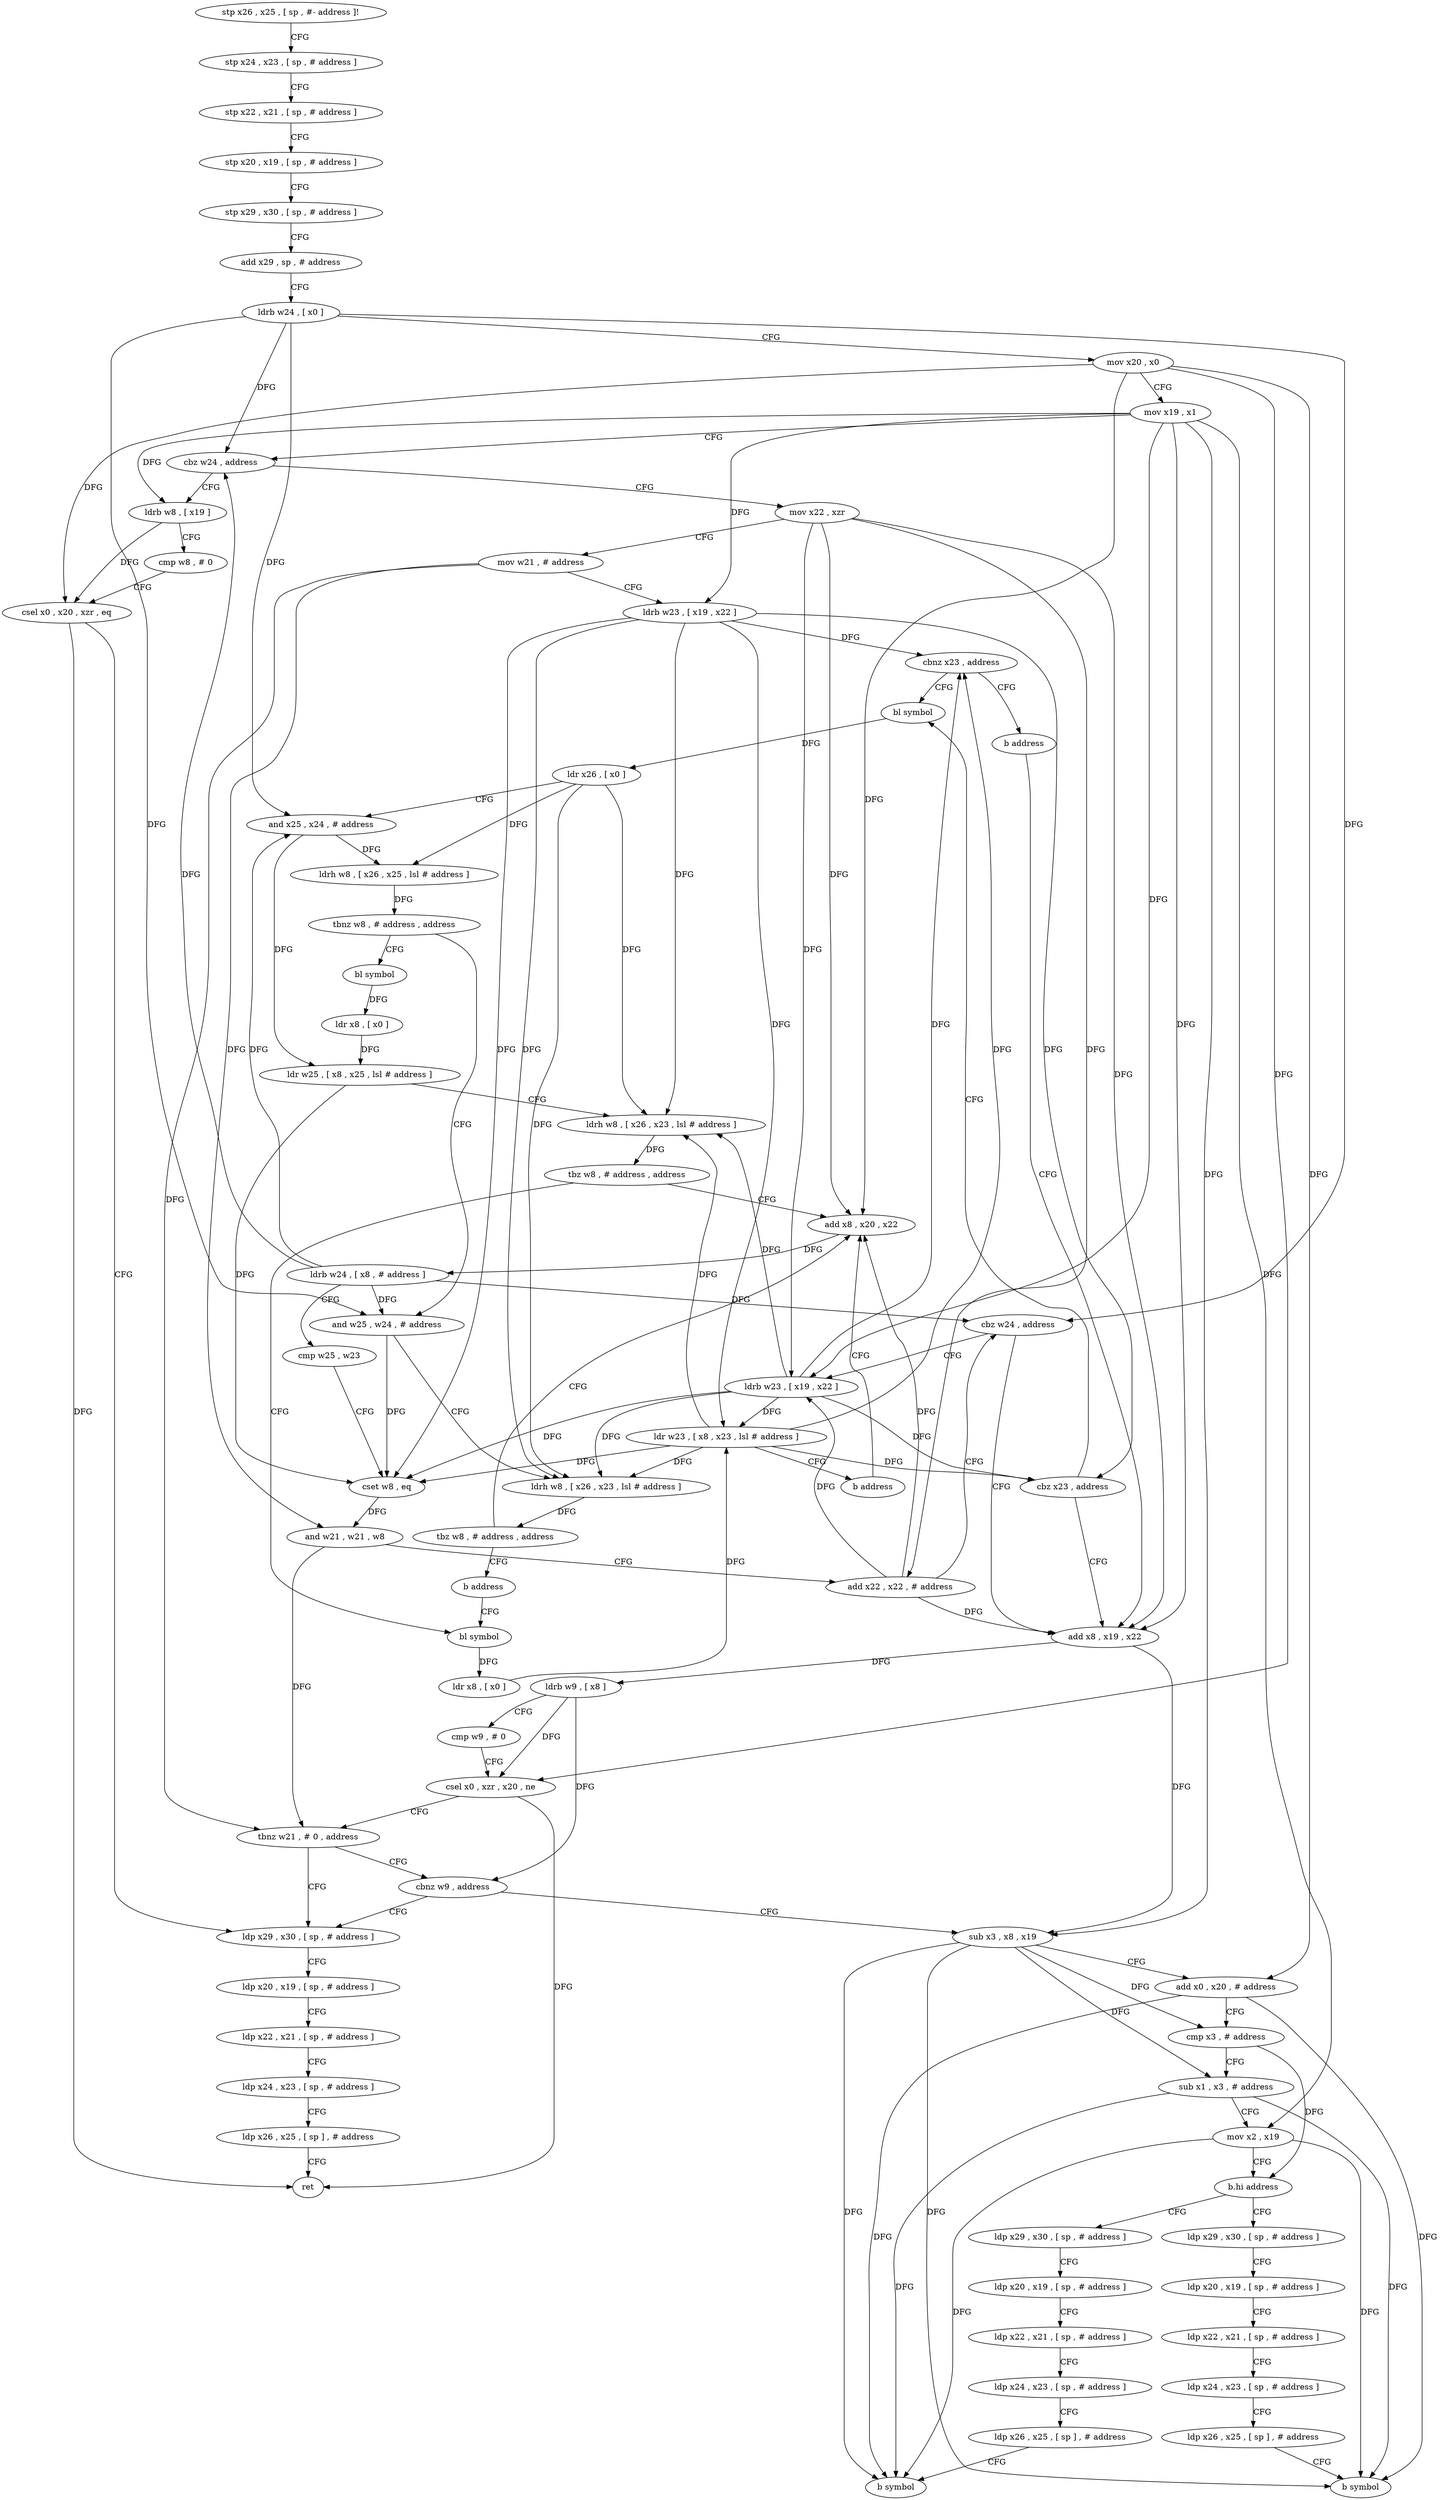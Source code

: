 digraph "func" {
"4295980" [label = "stp x26 , x25 , [ sp , #- address ]!" ]
"4295984" [label = "stp x24 , x23 , [ sp , # address ]" ]
"4295988" [label = "stp x22 , x21 , [ sp , # address ]" ]
"4295992" [label = "stp x20 , x19 , [ sp , # address ]" ]
"4295996" [label = "stp x29 , x30 , [ sp , # address ]" ]
"4296000" [label = "add x29 , sp , # address" ]
"4296004" [label = "ldrb w24 , [ x0 ]" ]
"4296008" [label = "mov x20 , x0" ]
"4296012" [label = "mov x19 , x1" ]
"4296016" [label = "cbz w24 , address" ]
"4296220" [label = "ldrb w8 , [ x19 ]" ]
"4296020" [label = "mov x22 , xzr" ]
"4296224" [label = "cmp w8 , # 0" ]
"4296228" [label = "csel x0 , x20 , xzr , eq" ]
"4296232" [label = "ldp x29 , x30 , [ sp , # address ]" ]
"4296024" [label = "mov w21 , # address" ]
"4296028" [label = "ldrb w23 , [ x19 , x22 ]" ]
"4296032" [label = "cbnz x23 , address" ]
"4296076" [label = "bl symbol" ]
"4296036" [label = "b address" ]
"4296080" [label = "ldr x26 , [ x0 ]" ]
"4296084" [label = "and x25 , x24 , # address" ]
"4296088" [label = "ldrh w8 , [ x26 , x25 , lsl # address ]" ]
"4296092" [label = "tbnz w8 , # address , address" ]
"4296112" [label = "bl symbol" ]
"4296096" [label = "and w25 , w24 , # address" ]
"4296148" [label = "add x8 , x19 , x22" ]
"4296116" [label = "ldr x8 , [ x0 ]" ]
"4296120" [label = "ldr w25 , [ x8 , x25 , lsl # address ]" ]
"4296124" [label = "ldrh w8 , [ x26 , x23 , lsl # address ]" ]
"4296128" [label = "tbz w8 , # address , address" ]
"4296040" [label = "add x8 , x20 , x22" ]
"4296132" [label = "bl symbol" ]
"4296100" [label = "ldrh w8 , [ x26 , x23 , lsl # address ]" ]
"4296104" [label = "tbz w8 , # address , address" ]
"4296108" [label = "b address" ]
"4296152" [label = "ldrb w9 , [ x8 ]" ]
"4296156" [label = "cmp w9 , # 0" ]
"4296160" [label = "csel x0 , xzr , x20 , ne" ]
"4296164" [label = "tbnz w21 , # 0 , address" ]
"4296168" [label = "cbnz w9 , address" ]
"4296044" [label = "ldrb w24 , [ x8 , # address ]" ]
"4296048" [label = "cmp w25 , w23" ]
"4296052" [label = "cset w8 , eq" ]
"4296056" [label = "and w21 , w21 , w8" ]
"4296060" [label = "add x22 , x22 , # address" ]
"4296064" [label = "cbz w24 , address" ]
"4296068" [label = "ldrb w23 , [ x19 , x22 ]" ]
"4296136" [label = "ldr x8 , [ x0 ]" ]
"4296140" [label = "ldr w23 , [ x8 , x23 , lsl # address ]" ]
"4296144" [label = "b address" ]
"4296236" [label = "ldp x20 , x19 , [ sp , # address ]" ]
"4296240" [label = "ldp x22 , x21 , [ sp , # address ]" ]
"4296244" [label = "ldp x24 , x23 , [ sp , # address ]" ]
"4296248" [label = "ldp x26 , x25 , [ sp ] , # address" ]
"4296252" [label = "ret" ]
"4296172" [label = "sub x3 , x8 , x19" ]
"4296072" [label = "cbz x23 , address" ]
"4296176" [label = "add x0 , x20 , # address" ]
"4296180" [label = "cmp x3 , # address" ]
"4296184" [label = "sub x1 , x3 , # address" ]
"4296188" [label = "mov x2 , x19" ]
"4296192" [label = "b.hi address" ]
"4296256" [label = "ldp x29 , x30 , [ sp , # address ]" ]
"4296196" [label = "ldp x29 , x30 , [ sp , # address ]" ]
"4296260" [label = "ldp x20 , x19 , [ sp , # address ]" ]
"4296264" [label = "ldp x22 , x21 , [ sp , # address ]" ]
"4296268" [label = "ldp x24 , x23 , [ sp , # address ]" ]
"4296272" [label = "ldp x26 , x25 , [ sp ] , # address" ]
"4296276" [label = "b symbol" ]
"4296200" [label = "ldp x20 , x19 , [ sp , # address ]" ]
"4296204" [label = "ldp x22 , x21 , [ sp , # address ]" ]
"4296208" [label = "ldp x24 , x23 , [ sp , # address ]" ]
"4296212" [label = "ldp x26 , x25 , [ sp ] , # address" ]
"4296216" [label = "b symbol" ]
"4295980" -> "4295984" [ label = "CFG" ]
"4295984" -> "4295988" [ label = "CFG" ]
"4295988" -> "4295992" [ label = "CFG" ]
"4295992" -> "4295996" [ label = "CFG" ]
"4295996" -> "4296000" [ label = "CFG" ]
"4296000" -> "4296004" [ label = "CFG" ]
"4296004" -> "4296008" [ label = "CFG" ]
"4296004" -> "4296016" [ label = "DFG" ]
"4296004" -> "4296084" [ label = "DFG" ]
"4296004" -> "4296096" [ label = "DFG" ]
"4296004" -> "4296064" [ label = "DFG" ]
"4296008" -> "4296012" [ label = "CFG" ]
"4296008" -> "4296228" [ label = "DFG" ]
"4296008" -> "4296040" [ label = "DFG" ]
"4296008" -> "4296160" [ label = "DFG" ]
"4296008" -> "4296176" [ label = "DFG" ]
"4296012" -> "4296016" [ label = "CFG" ]
"4296012" -> "4296220" [ label = "DFG" ]
"4296012" -> "4296028" [ label = "DFG" ]
"4296012" -> "4296148" [ label = "DFG" ]
"4296012" -> "4296068" [ label = "DFG" ]
"4296012" -> "4296172" [ label = "DFG" ]
"4296012" -> "4296188" [ label = "DFG" ]
"4296016" -> "4296220" [ label = "CFG" ]
"4296016" -> "4296020" [ label = "CFG" ]
"4296220" -> "4296224" [ label = "CFG" ]
"4296220" -> "4296228" [ label = "DFG" ]
"4296020" -> "4296024" [ label = "CFG" ]
"4296020" -> "4296148" [ label = "DFG" ]
"4296020" -> "4296040" [ label = "DFG" ]
"4296020" -> "4296060" [ label = "DFG" ]
"4296020" -> "4296068" [ label = "DFG" ]
"4296224" -> "4296228" [ label = "CFG" ]
"4296228" -> "4296232" [ label = "CFG" ]
"4296228" -> "4296252" [ label = "DFG" ]
"4296232" -> "4296236" [ label = "CFG" ]
"4296024" -> "4296028" [ label = "CFG" ]
"4296024" -> "4296164" [ label = "DFG" ]
"4296024" -> "4296056" [ label = "DFG" ]
"4296028" -> "4296032" [ label = "DFG" ]
"4296028" -> "4296124" [ label = "DFG" ]
"4296028" -> "4296100" [ label = "DFG" ]
"4296028" -> "4296052" [ label = "DFG" ]
"4296028" -> "4296140" [ label = "DFG" ]
"4296028" -> "4296072" [ label = "DFG" ]
"4296032" -> "4296076" [ label = "CFG" ]
"4296032" -> "4296036" [ label = "CFG" ]
"4296076" -> "4296080" [ label = "DFG" ]
"4296036" -> "4296148" [ label = "CFG" ]
"4296080" -> "4296084" [ label = "CFG" ]
"4296080" -> "4296088" [ label = "DFG" ]
"4296080" -> "4296124" [ label = "DFG" ]
"4296080" -> "4296100" [ label = "DFG" ]
"4296084" -> "4296088" [ label = "DFG" ]
"4296084" -> "4296120" [ label = "DFG" ]
"4296088" -> "4296092" [ label = "DFG" ]
"4296092" -> "4296112" [ label = "CFG" ]
"4296092" -> "4296096" [ label = "CFG" ]
"4296112" -> "4296116" [ label = "DFG" ]
"4296096" -> "4296100" [ label = "CFG" ]
"4296096" -> "4296052" [ label = "DFG" ]
"4296148" -> "4296152" [ label = "DFG" ]
"4296148" -> "4296172" [ label = "DFG" ]
"4296116" -> "4296120" [ label = "DFG" ]
"4296120" -> "4296124" [ label = "CFG" ]
"4296120" -> "4296052" [ label = "DFG" ]
"4296124" -> "4296128" [ label = "DFG" ]
"4296128" -> "4296040" [ label = "CFG" ]
"4296128" -> "4296132" [ label = "CFG" ]
"4296040" -> "4296044" [ label = "DFG" ]
"4296132" -> "4296136" [ label = "DFG" ]
"4296100" -> "4296104" [ label = "DFG" ]
"4296104" -> "4296040" [ label = "CFG" ]
"4296104" -> "4296108" [ label = "CFG" ]
"4296108" -> "4296132" [ label = "CFG" ]
"4296152" -> "4296156" [ label = "CFG" ]
"4296152" -> "4296160" [ label = "DFG" ]
"4296152" -> "4296168" [ label = "DFG" ]
"4296156" -> "4296160" [ label = "CFG" ]
"4296160" -> "4296164" [ label = "CFG" ]
"4296160" -> "4296252" [ label = "DFG" ]
"4296164" -> "4296232" [ label = "CFG" ]
"4296164" -> "4296168" [ label = "CFG" ]
"4296168" -> "4296232" [ label = "CFG" ]
"4296168" -> "4296172" [ label = "CFG" ]
"4296044" -> "4296048" [ label = "CFG" ]
"4296044" -> "4296016" [ label = "DFG" ]
"4296044" -> "4296084" [ label = "DFG" ]
"4296044" -> "4296096" [ label = "DFG" ]
"4296044" -> "4296064" [ label = "DFG" ]
"4296048" -> "4296052" [ label = "CFG" ]
"4296052" -> "4296056" [ label = "DFG" ]
"4296056" -> "4296060" [ label = "CFG" ]
"4296056" -> "4296164" [ label = "DFG" ]
"4296060" -> "4296064" [ label = "CFG" ]
"4296060" -> "4296148" [ label = "DFG" ]
"4296060" -> "4296040" [ label = "DFG" ]
"4296060" -> "4296068" [ label = "DFG" ]
"4296064" -> "4296148" [ label = "CFG" ]
"4296064" -> "4296068" [ label = "CFG" ]
"4296068" -> "4296072" [ label = "DFG" ]
"4296068" -> "4296032" [ label = "DFG" ]
"4296068" -> "4296124" [ label = "DFG" ]
"4296068" -> "4296100" [ label = "DFG" ]
"4296068" -> "4296052" [ label = "DFG" ]
"4296068" -> "4296140" [ label = "DFG" ]
"4296136" -> "4296140" [ label = "DFG" ]
"4296140" -> "4296144" [ label = "CFG" ]
"4296140" -> "4296032" [ label = "DFG" ]
"4296140" -> "4296124" [ label = "DFG" ]
"4296140" -> "4296100" [ label = "DFG" ]
"4296140" -> "4296052" [ label = "DFG" ]
"4296140" -> "4296072" [ label = "DFG" ]
"4296144" -> "4296040" [ label = "CFG" ]
"4296236" -> "4296240" [ label = "CFG" ]
"4296240" -> "4296244" [ label = "CFG" ]
"4296244" -> "4296248" [ label = "CFG" ]
"4296248" -> "4296252" [ label = "CFG" ]
"4296172" -> "4296176" [ label = "CFG" ]
"4296172" -> "4296180" [ label = "DFG" ]
"4296172" -> "4296184" [ label = "DFG" ]
"4296172" -> "4296276" [ label = "DFG" ]
"4296172" -> "4296216" [ label = "DFG" ]
"4296072" -> "4296148" [ label = "CFG" ]
"4296072" -> "4296076" [ label = "CFG" ]
"4296176" -> "4296180" [ label = "CFG" ]
"4296176" -> "4296276" [ label = "DFG" ]
"4296176" -> "4296216" [ label = "DFG" ]
"4296180" -> "4296184" [ label = "CFG" ]
"4296180" -> "4296192" [ label = "DFG" ]
"4296184" -> "4296188" [ label = "CFG" ]
"4296184" -> "4296276" [ label = "DFG" ]
"4296184" -> "4296216" [ label = "DFG" ]
"4296188" -> "4296192" [ label = "CFG" ]
"4296188" -> "4296276" [ label = "DFG" ]
"4296188" -> "4296216" [ label = "DFG" ]
"4296192" -> "4296256" [ label = "CFG" ]
"4296192" -> "4296196" [ label = "CFG" ]
"4296256" -> "4296260" [ label = "CFG" ]
"4296196" -> "4296200" [ label = "CFG" ]
"4296260" -> "4296264" [ label = "CFG" ]
"4296264" -> "4296268" [ label = "CFG" ]
"4296268" -> "4296272" [ label = "CFG" ]
"4296272" -> "4296276" [ label = "CFG" ]
"4296200" -> "4296204" [ label = "CFG" ]
"4296204" -> "4296208" [ label = "CFG" ]
"4296208" -> "4296212" [ label = "CFG" ]
"4296212" -> "4296216" [ label = "CFG" ]
}

